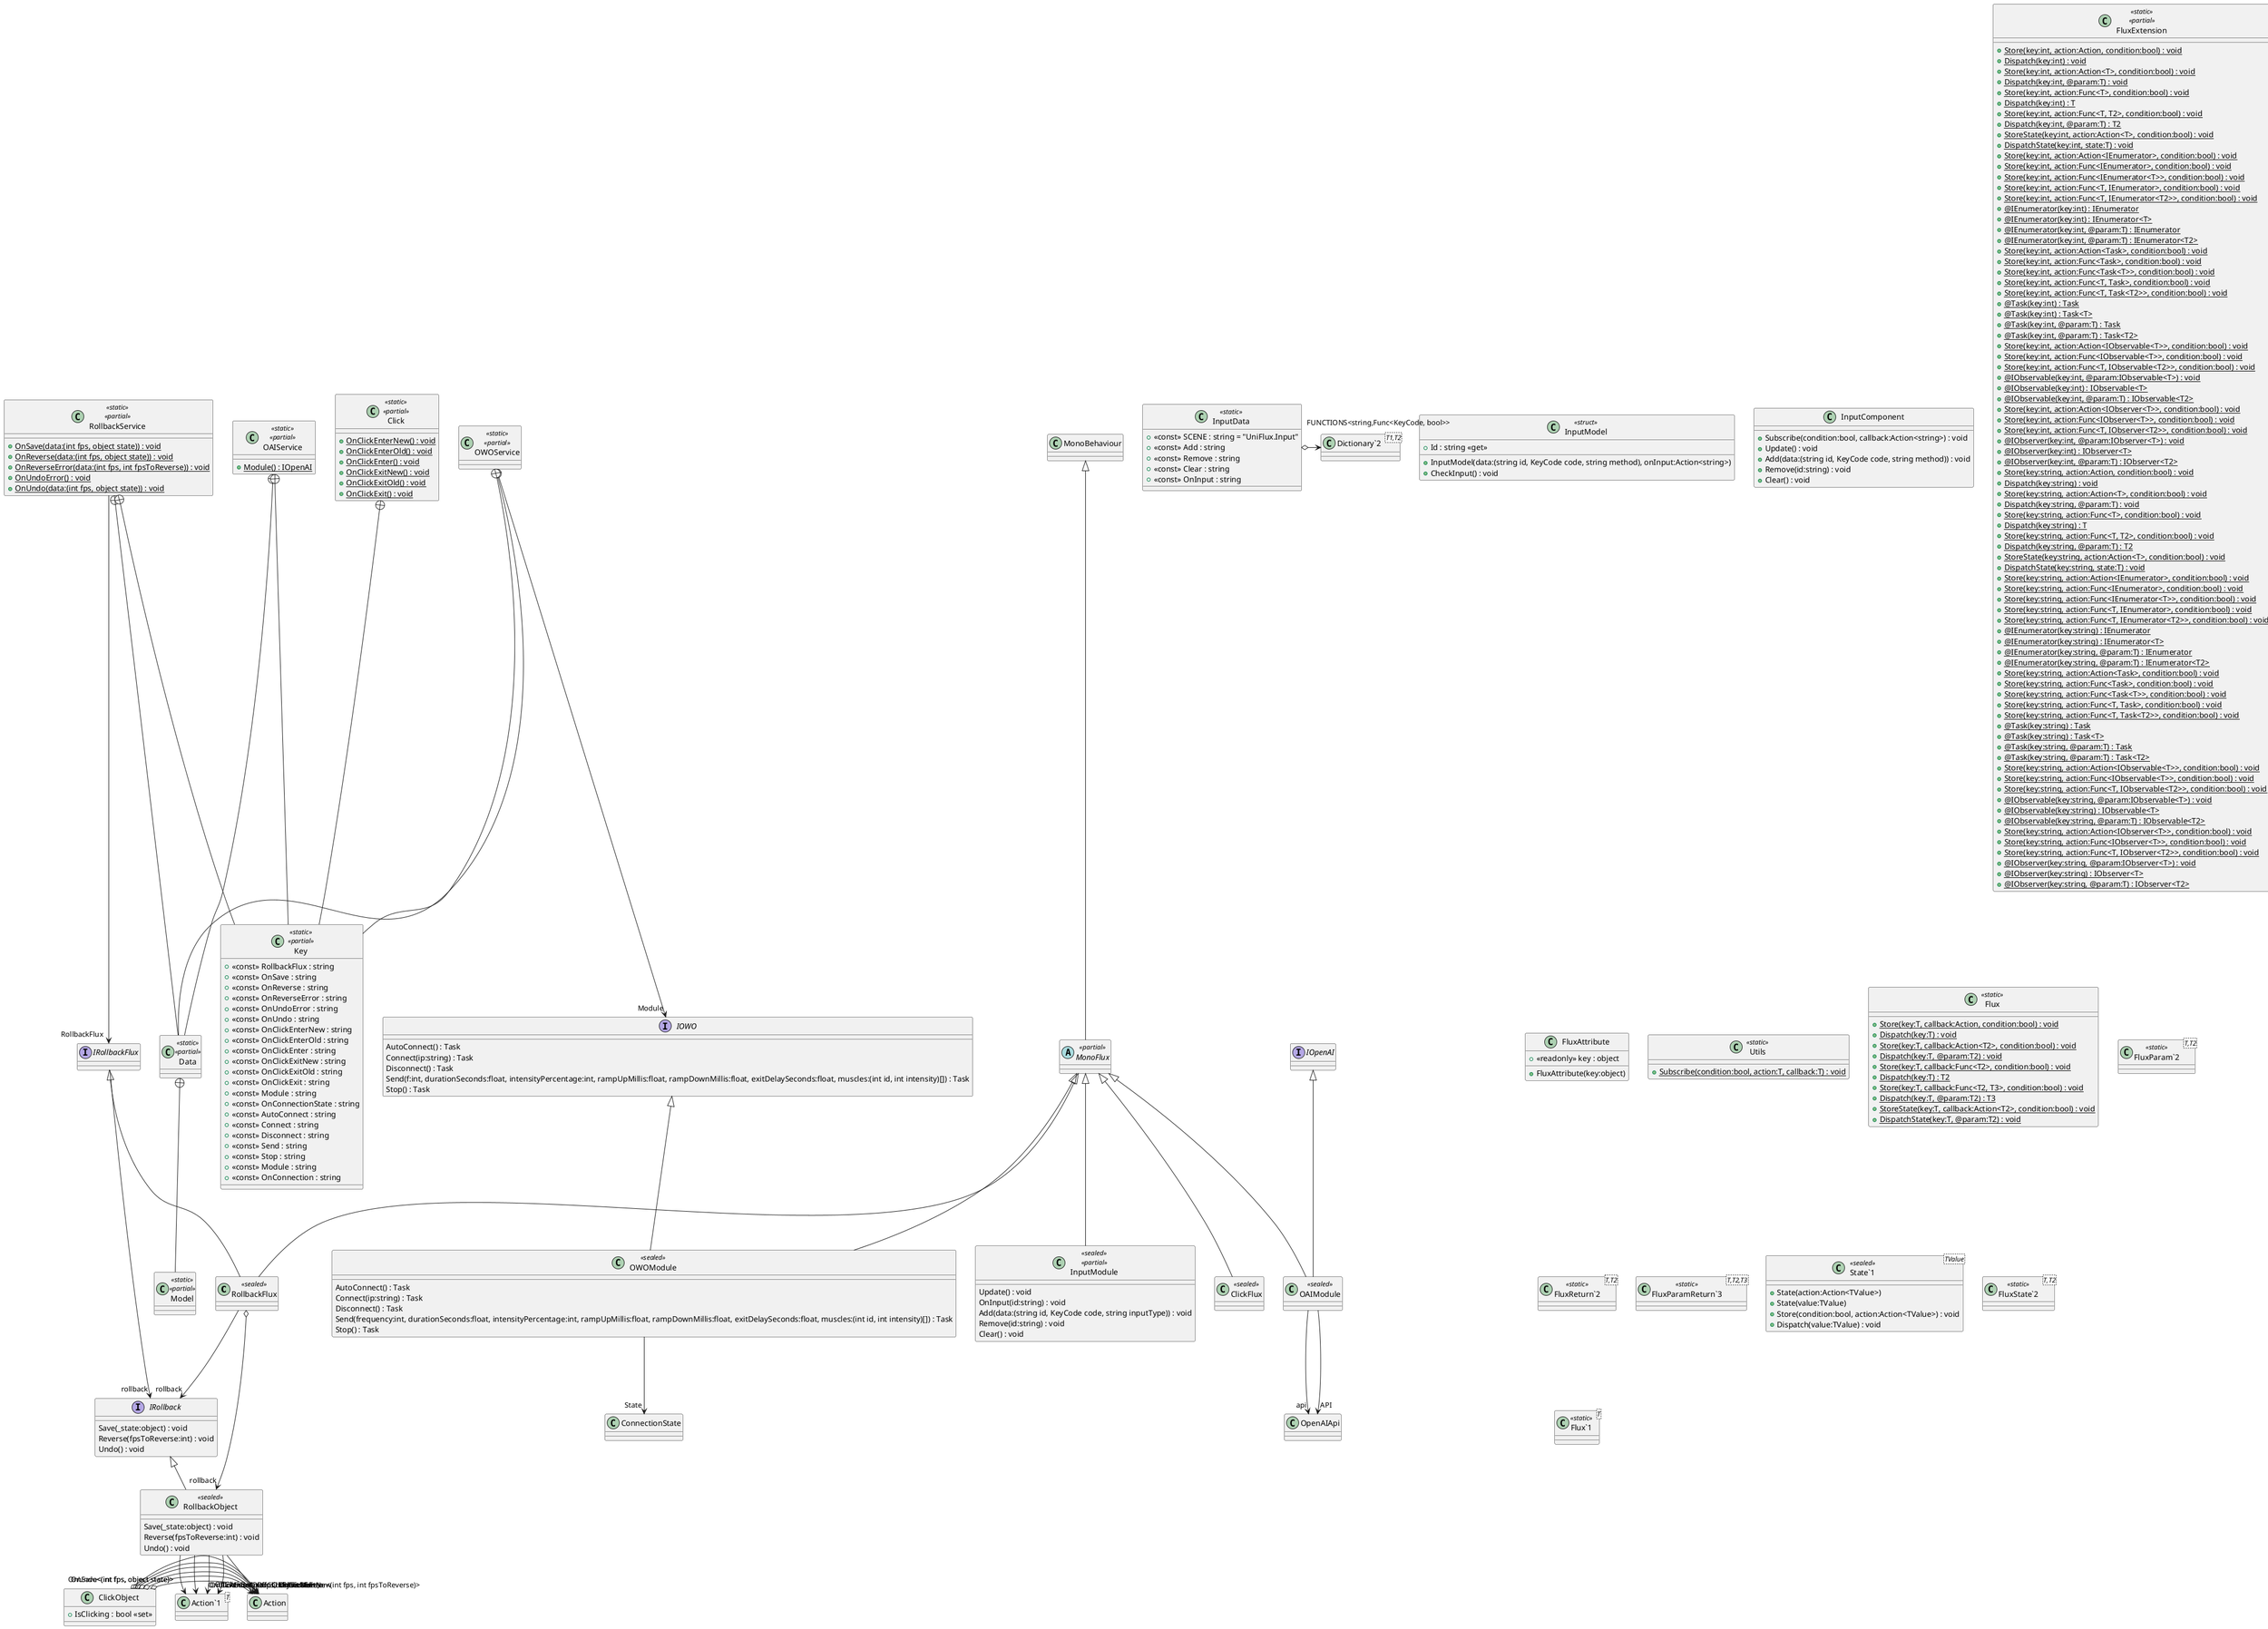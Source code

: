 @startuml
class RollbackFlux <<sealed>> {
}
MonoFlux <|-- RollbackFlux
IRollbackFlux <|-- RollbackFlux
RollbackFlux o-> "rollback" RollbackObject
RollbackFlux --> "rollback" IRollback
class RollbackService <<static>> <<partial>> {
}
class RollbackService <<static>> <<partial>> {
}
class RollbackService <<static>> <<partial>> {
    + {static} OnSave(data:(int fps, object state)) : void
    + {static} OnReverse(data:(int fps, object state)) : void
    + {static} OnReverseError(data:(int fps, int fpsToReverse)) : void
    + {static} OnUndoError() : void
    + {static} OnUndo(data:(int fps, object state)) : void
}
class Data <<static>> <<partial>> {
}
class Key <<static>> <<partial>> {
    + <<const>> RollbackFlux : string
    + <<const>> OnSave : string
    + <<const>> OnReverse : string
    + <<const>> OnReverseError : string
    + <<const>> OnUndoError : string
    + <<const>> OnUndo : string
}
RollbackService --> "RollbackFlux" IRollbackFlux
RollbackService +-- Data
RollbackService +-- Key
class RollbackObject <<sealed>> {
    Save(_state:object) : void
    Reverse(fpsToReverse:int) : void
    Undo() : void
}
class "Action`1"<T> {
}
IRollback <|-- RollbackObject
RollbackObject --> "OnSave<(int fps, object state)>" "Action`1"
RollbackObject --> "OnReverse<(int fps, object state)>" "Action`1"
RollbackObject --> "OnReverseError<(int fps, int fpsToReverse)>" "Action`1"
RollbackObject --> "OnUndoError" Action
RollbackObject --> "OnUndo<(int fps, object state)>" "Action`1"
interface IRollback {
    Save(_state:object) : void
    Reverse(fpsToReverse:int) : void
    Undo() : void
}
interface IRollbackFlux {
}
IRollbackFlux --> "rollback" IRollback
class ClickFlux <<sealed>> {
}
MonoFlux <|-- ClickFlux
class Click <<static>> <<partial>> {
}
class Click <<static>> <<partial>> {
    + {static} OnClickEnterNew() : void
    + {static} OnClickEnterOld() : void
    + {static} OnClickEnter() : void
    + {static} OnClickExitNew() : void
    + {static} OnClickExitOld() : void
    + {static} OnClickExit() : void
}
class Key <<static>> <<partial>> {
    + <<const>> OnClickEnterNew : string
    + <<const>> OnClickEnterOld : string
    + <<const>> OnClickEnter : string
    + <<const>> OnClickExitNew : string
    + <<const>> OnClickExitOld : string
    + <<const>> OnClickExit : string
}
Click +-- Key
class ClickObject {
    + IsClicking : bool <<set>>
}
ClickObject o-> "OnClickEnterNew" Action
ClickObject o-> "OnClickExitNew" Action
ClickObject o-> "OnClickEnterOld" Action
ClickObject o-> "OnClickExitOld" Action
ClickObject o-> "OnClickEnter" Action
ClickObject o-> "OnClickExit" Action
interface IOWO {
    AutoConnect() : Task
    Connect(ip:string) : Task
    Disconnect() : Task
    Send(f:int, durationSeconds:float, intensityPercentage:int, rampUpMillis:float, rampDownMillis:float, exitDelaySeconds:float, muscles:(int id, int intensity)[]) : Task
    Stop() : Task
}
class OWOService <<static>> <<partial>> {
}
class OWOService <<static>> <<partial>> {
}
class OWOService <<static>> <<partial>> {
}
class Data <<static>> <<partial>> {
}
class Key <<static>> <<partial>> {
    + <<const>> Module : string
    + <<const>> OnConnectionState : string
    + <<const>> AutoConnect : string
    + <<const>> Connect : string
    + <<const>> Disconnect : string
    + <<const>> Send : string
    + <<const>> Stop : string
}
OWOService --> "Module" IOWO
OWOService +-- Data
OWOService +-- Key
class OWOModule <<sealed>> {
    AutoConnect() : Task
    Connect(ip:string) : Task
    Disconnect() : Task
    Send(frequency:int, durationSeconds:float, intensityPercentage:int, rampUpMillis:float, rampDownMillis:float, exitDelaySeconds:float, muscles:(int id, int intensity)[]) : Task
    Stop() : Task
}
MonoFlux <|-- OWOModule
IOWO <|-- OWOModule
OWOModule --> "State" ConnectionState
interface IOpenAI {
}
class OAIService <<static>> <<partial>> {
}
class OAIService <<static>> <<partial>> {
}
class OAIService <<static>> <<partial>> {
    + {static} Module() : IOpenAI
}
class Data <<static>> <<partial>> {
}
class Key <<static>> <<partial>> {
    + <<const>> Module : string
    + <<const>> OnConnection : string
}
class Model <<static>> <<partial>> {
}
OAIService +-- Data
OAIService +-- Key
Data +-- Model
class OAIModule <<sealed>> {
}
MonoFlux <|-- OAIModule
IOpenAI <|-- OAIModule
OAIModule --> "api" OpenAIApi
OAIModule --> "API" OpenAIApi
class InputModel <<struct>> {
    + Id : string <<get>>
    + InputModel(data:(string id, KeyCode code, string method), onInput:Action<string>)
    + CheckInput() : void
}
class InputComponent {
    + Subscribe(condition:bool, callback:Action<string>) : void
    + Update() : void
    + Add(data:(string id, KeyCode code, string method)) : void
    + Remove(id:string) : void
    + Clear() : void
}
class InputData <<static>> {
    + <<const>> SCENE : string = "UniFlux.Input"
    + <<const>> Add : string
    + <<const>> Remove : string
    + <<const>> Clear : string
    + <<const>> OnInput : string
}
class "Dictionary`2"<T1,T2> {
}
InputData o-> "FUNCTIONS<string,Func<KeyCode, bool>>" "Dictionary`2"
class InputModule <<sealed>> <<partial>> {
    Update() : void
    OnInput(id:string) : void
    Add(data:(string id, KeyCode code, string inputType)) : void
    Remove(id:string) : void
    Clear() : void
}
MonoFlux <|-- InputModule
abstract class MonoFlux <<partial>> {
}
MonoBehaviour <|-- MonoFlux
class FluxExtension <<static>> <<partial>> {
    + {static} Store(key:int, action:Action, condition:bool) : void
    + {static} Dispatch(key:int) : void
}
class FluxExtension <<static>> <<partial>> {
    + {static} Store(key:int, action:Action<T>, condition:bool) : void
    + {static} Dispatch(key:int, @param:T) : void
}
class FluxExtension <<static>> <<partial>> {
    + {static} Store(key:int, action:Func<T>, condition:bool) : void
    + {static} Dispatch(key:int) : T
}
class FluxExtension <<static>> <<partial>> {
    + {static} Store(key:int, action:Func<T, T2>, condition:bool) : void
    + {static} Dispatch(key:int, @param:T) : T2
}
class FluxExtension <<static>> <<partial>> {
    + {static} StoreState(key:int, action:Action<T>, condition:bool) : void
    + {static} DispatchState(key:int, state:T) : void
}
class FluxExtension <<static>> <<partial>> {
    + {static} Store(key:int, action:Action<IEnumerator>, condition:bool) : void
    + {static} Store(key:int, action:Func<IEnumerator>, condition:bool) : void
    + {static} Store(key:int, action:Func<IEnumerator<T>>, condition:bool) : void
    + {static} Store(key:int, action:Func<T, IEnumerator>, condition:bool) : void
    + {static} Store(key:int, action:Func<T, IEnumerator<T2>>, condition:bool) : void
    + {static} @IEnumerator(key:int) : IEnumerator
    + {static} @IEnumerator(key:int) : IEnumerator<T>
    + {static} @IEnumerator(key:int, @param:T) : IEnumerator
    + {static} @IEnumerator(key:int, @param:T) : IEnumerator<T2>
}
class FluxExtension <<static>> <<partial>> {
    + {static} Store(key:int, action:Action<Task>, condition:bool) : void
    + {static} Store(key:int, action:Func<Task>, condition:bool) : void
    + {static} Store(key:int, action:Func<Task<T>>, condition:bool) : void
    + {static} Store(key:int, action:Func<T, Task>, condition:bool) : void
    + {static} Store(key:int, action:Func<T, Task<T2>>, condition:bool) : void
    + {static} @Task(key:int) : Task
    + {static} @Task(key:int) : Task<T>
    + {static} @Task(key:int, @param:T) : Task
    + {static} @Task(key:int, @param:T) : Task<T2>
}
class FluxExtension <<static>> <<partial>> {
    + {static} Store(key:int, action:Action<IObservable<T>>, condition:bool) : void
    + {static} Store(key:int, action:Func<IObservable<T>>, condition:bool) : void
    + {static} Store(key:int, action:Func<T, IObservable<T2>>, condition:bool) : void
    + {static} @IObservable(key:int, @param:IObservable<T>) : void
    + {static} @IObservable(key:int) : IObservable<T>
    + {static} @IObservable(key:int, @param:T) : IObservable<T2>
}
class FluxExtension <<static>> <<partial>> {
    + {static} Store(key:int, action:Action<IObserver<T>>, condition:bool) : void
    + {static} Store(key:int, action:Func<IObserver<T>>, condition:bool) : void
    + {static} Store(key:int, action:Func<T, IObserver<T2>>, condition:bool) : void
    + {static} @IObserver(key:int, @param:IObserver<T>) : void
    + {static} @IObserver(key:int) : IObserver<T>
    + {static} @IObserver(key:int, @param:T) : IObserver<T2>
}
class FluxExtension <<static>> <<partial>> {
    + {static} Store(key:string, action:Action, condition:bool) : void
    + {static} Dispatch(key:string) : void
}
class FluxExtension <<static>> <<partial>> {
    + {static} Store(key:string, action:Action<T>, condition:bool) : void
    + {static} Dispatch(key:string, @param:T) : void
}
class FluxExtension <<static>> <<partial>> {
    + {static} Store(key:string, action:Func<T>, condition:bool) : void
    + {static} Dispatch(key:string) : T
}
class FluxExtension <<static>> <<partial>> {
    + {static} Store(key:string, action:Func<T, T2>, condition:bool) : void
    + {static} Dispatch(key:string, @param:T) : T2
}
class FluxExtension <<static>> <<partial>> {
    + {static} StoreState(key:string, action:Action<T>, condition:bool) : void
    + {static} DispatchState(key:string, state:T) : void
}
class FluxExtension <<static>> <<partial>> {
    + {static} Store(key:string, action:Action<IEnumerator>, condition:bool) : void
    + {static} Store(key:string, action:Func<IEnumerator>, condition:bool) : void
    + {static} Store(key:string, action:Func<IEnumerator<T>>, condition:bool) : void
    + {static} Store(key:string, action:Func<T, IEnumerator>, condition:bool) : void
    + {static} Store(key:string, action:Func<T, IEnumerator<T2>>, condition:bool) : void
    + {static} @IEnumerator(key:string) : IEnumerator
    + {static} @IEnumerator(key:string) : IEnumerator<T>
    + {static} @IEnumerator(key:string, @param:T) : IEnumerator
    + {static} @IEnumerator(key:string, @param:T) : IEnumerator<T2>
}
class FluxExtension <<static>> <<partial>> {
    + {static} Store(key:string, action:Action<Task>, condition:bool) : void
    + {static} Store(key:string, action:Func<Task>, condition:bool) : void
    + {static} Store(key:string, action:Func<Task<T>>, condition:bool) : void
    + {static} Store(key:string, action:Func<T, Task>, condition:bool) : void
    + {static} Store(key:string, action:Func<T, Task<T2>>, condition:bool) : void
    + {static} @Task(key:string) : Task
    + {static} @Task(key:string) : Task<T>
    + {static} @Task(key:string, @param:T) : Task
    + {static} @Task(key:string, @param:T) : Task<T2>
}
class FluxExtension <<static>> <<partial>> {
    + {static} Store(key:string, action:Action<IObservable<T>>, condition:bool) : void
    + {static} Store(key:string, action:Func<IObservable<T>>, condition:bool) : void
    + {static} Store(key:string, action:Func<T, IObservable<T2>>, condition:bool) : void
    + {static} @IObservable(key:string, @param:IObservable<T>) : void
    + {static} @IObservable(key:string) : IObservable<T>
    + {static} @IObservable(key:string, @param:T) : IObservable<T2>
}
class FluxExtension <<static>> <<partial>> {
    + {static} Store(key:string, action:Action<IObserver<T>>, condition:bool) : void
    + {static} Store(key:string, action:Func<IObserver<T>>, condition:bool) : void
    + {static} Store(key:string, action:Func<T, IObserver<T2>>, condition:bool) : void
    + {static} @IObserver(key:string, @param:IObserver<T>) : void
    + {static} @IObserver(key:string) : IObserver<T>
    + {static} @IObserver(key:string, @param:T) : IObserver<T2>
}
class MonoFluxExtension <<static>> {
}
class FluxAttribute {
    + <<readonly>> key : object
    + FluxAttribute(key:object)
}
class Utils <<static>> {
    + {static} Subscribe(condition:bool, action:T, callback:T) : void
}
class Flux <<static>> {
    + {static} Store(key:T, callback:Action, condition:bool) : void
    + {static} Dispatch(key:T) : void
    + {static} Store(key:T, callback:Action<T2>, condition:bool) : void
    + {static} Dispatch(key:T, @param:T2) : void
    + {static} Store(key:T, callback:Func<T2>, condition:bool) : void
    + {static} Dispatch(key:T) : T2
    + {static} Store(key:T, callback:Func<T2, T3>, condition:bool) : void
    + {static} Dispatch(key:T, @param:T2) : T3
    + {static} StoreState(key:T, callback:Action<T2>, condition:bool) : void
    + {static} DispatchState(key:T, @param:T2) : void
}
class KeyFlux <<sealed>> {
}
class "KeyFlux`1"<T> {
}
"KeyFlux`1" "<KeyFlux>" <|-- KeyFlux
abstract class KeyFluxBase {
    Key : object <<get>>
    + <<virtual>> Store(callback:Action, condition:bool) : void
    + <<virtual>> Dispatch() : void
    + <<virtual>> Store(callback:Action<T2>, condition:bool) : void
    + <<virtual>> Dispatch(@param:T2) : void
    + <<virtual>> Store(callback:Func<T2>, condition:bool) : void
    + <<virtual>> Dispatch() : T2
    + <<virtual>> Store(callback:Func<T2, T3>, condition:bool) : void
    + <<virtual>> Dispatch(@param:T2) : T3
    + <<virtual>> StoreState(callback:Action<T2>, condition:bool) : void
    + <<virtual>> DispatchState(@param:T2) : void
}
ScriptableObject <|-- KeyFluxBase
IKeyFlux <|-- KeyFluxBase
interface IKeyFlux {
    Key : object <<get>>
}
interface "IKeyFlux`1"<T> {
    KeyT : T <<get>>
}
IKeyFlux <|-- "IKeyFlux`1"
abstract class "KeyFlux`1"<T> {
    KeyT : T <<get>>
    + <<sealed>> <<override>> Store(callback:Action, condition:bool) : void
    + <<sealed>> <<override>> Dispatch() : void
    + <<sealed>> <<override>> Store(callback:Action<T2>, condition:bool) : void
    + <<sealed>> <<override>> Dispatch(@param:T2) : void
    + <<sealed>> <<override>> Store(callback:Func<T2>, condition:bool) : void
    + <<sealed>> <<override>> Dispatch() : T2
    + <<sealed>> <<override>> Store(callback:Func<T2, T3>, condition:bool) : void
    + <<sealed>> <<override>> Dispatch(@param:T2) : T3
    + <<sealed>> <<override>> StoreState(callback:Action<T2>, condition:bool) : void
    + <<sealed>> <<override>> DispatchState(@param:T2) : void
}
class "IKeyFlux`1"<T> {
}
KeyFluxBase <|-- "KeyFlux`1"
"IKeyFlux`1" "<T>" <|-- "KeyFlux`1"
interface "IStore`2"<in TKey,in TStorage> {
    Store(condition:bool, key:TKey, storage:TStorage) : void
}
class "FluxParam`2"<T,T2> <<static>> {
}
class "FluxReturn`2"<T,T2> <<static>> {
}
class "ActionFlux`1"<TKey> <<sealed>> {
    Store(condition:bool, key:TKey, action:Action) : void
    Dispatch(key:TKey) : void
}
class "IFlux`2"<T1,T2> {
}
"IFlux`2" "<TKey,Action>" <|-- "ActionFlux`1"
class "FluxParamReturn`3"<T,T2,T3> <<static>> {
}
class "State`1"<TValue> <<sealed>> {
    + State(action:Action<TValue>)
    + State(value:TValue)
    + Store(condition:bool, action:Action<TValue>) : void
    + Dispatch(value:TValue) : void
}
class "FuncFlux`2"<TKey,TReturn> <<sealed>> {
    Store(condition:bool, key:TKey, func:Func<TReturn>) : void
    Dispatch(key:TKey) : TReturn
}
class "IFluxReturn`3"<T1,T2,T3> {
}
"IFluxReturn`3" "<TKey,TReturn,Func<TReturn>>" <|-- "FuncFlux`2"
class "FluxState`2"<T,T2> <<static>> {
}
interface "IFlux`2"<in TKey,in TStorage> {
    Dispatch(key:TKey) : void
}
interface "IFluxParam`3"<in TKey,in TParam,in TStorage> {
    Dispatch(key:TKey, param:TParam) : void
}
interface "IFluxReturn`3"<in TKey,out TReturn,in TStorage> {
    Dispatch(key:TKey) : TReturn
}
interface "IFluxParamReturn`4"<in TKey,in TParam,out TReturn,in TStorage> {
    Dispatch(key:TKey, param:TParam) : TReturn
}
class "IStore`2"<T1,T2> {
}
"IStore`2" "<TKey,TStorage>" <|-- "IFlux`2"
"IStore`2" "<TKey,TStorage>" <|-- "IFluxParam`3"
"IStore`2" "<TKey,TStorage>" <|-- "IFluxReturn`3"
"IStore`2" "<TKey,TStorage>" <|-- "IFluxParamReturn`4"
class "StateFlux`2"<TKey,TValue> <<sealed>> {
    Store(condition:bool, key:TKey, action:Action<TValue>) : void
    Dispatch(key:TKey, param:TValue) : void
}
class "IFluxParam`3"<T1,T2,T3> {
}
"IFluxParam`3" "<TKey,TValue,Action<TValue>>" <|-- "StateFlux`2"
class "ActionFluxParam`2"<TKey,TValue> <<sealed>> {
    Store(condition:bool, key:TKey, action:Action<TValue>) : void
    Dispatch(key:TKey, param:TValue) : void
}
class "IFluxParam`3"<T1,T2,T3> {
}
"IFluxParam`3" "<TKey,TValue,Action<TValue>>" <|-- "ActionFluxParam`2"
class "Flux`1"<T> <<static>> {
}
class "FuncFluxParam`3"<TKey,TParam,TReturn> <<sealed>> {
    Store(condition:bool, key:TKey, func:Func<TParam, TReturn>) : void
    Dispatch(key:TKey, param:TParam) : TReturn
}
class "IFluxParamReturn`4"<T1,T2,T3,T4> {
}
"IFluxParamReturn`4" "<TKey,TParam,TReturn,Func<TParam, TReturn>>" <|-- "FuncFluxParam`3"
@enduml

